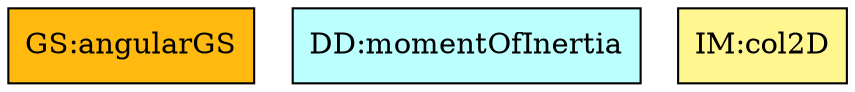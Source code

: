 digraph allvsr {


	instance:assumpOT	[shape=box, color=black, style=filled, fillcolor=mistyrose, label="A:assumpOT"];
	instance:assumpOD	[shape=box, color=black, style=filled, fillcolor=mistyrose, label="A:assumpOD"];
	instance:assumpCST	[shape=box, color=black, style=filled, fillcolor=mistyrose, label="A:assumpCST"];
	instance:assumpAD	[shape=box, color=black, style=filled, fillcolor=mistyrose, label="A:assumpAD"];
	instance:assumpCT	[shape=box, color=black, style=filled, fillcolor=mistyrose, label="A:assumpCT"];
	instance:assumpDI	[shape=box, color=black, style=filled, fillcolor=mistyrose, label="A:assumpDI"];
	instance:assumpCAJI	[shape=box, color=black, style=filled, fillcolor=mistyrose, label="A:assumpCAJI"];

	subgraph A {
	rank="same"
	{instance:assumpOT, instance:assumpOD, instance:assumpCST, instance:assumpAD, instance:assumpCT, instance:assumpDI, instance:assumpCAJI}
	}

	dataDefn:p_CM	[shape=box, color=black, style=filled, fillcolor=paleturquoise1, label="DD:ctrOfMass"];
	dataDefn:linearDisplacement	[shape=box, color=black, style=filled, fillcolor=paleturquoise1, label="DD:linDisp"];
	dataDefn:linearVelocity	[shape=box, color=black, style=filled, fillcolor=paleturquoise1, label="DD:linVel"];
	dataDefn:linearAcceleration	[shape=box, color=black, style=filled, fillcolor=paleturquoise1, label="DD:linAcc"];
	dataDefn:angularDisplacement	[shape=box, color=black, style=filled, fillcolor=paleturquoise1, label="DD:angDisp"];
	dataDefn:angularVelocity	[shape=box, color=black, style=filled, fillcolor=paleturquoise1, label="DD:angVel"];
	dataDefn:angularAcceleration	[shape=box, color=black, style=filled, fillcolor=paleturquoise1, label="DD:angAccel"];
	dataDefn:velocityB	[shape=box, color=black, style=filled, fillcolor=paleturquoise1, label="DD:chaslesThm"];
	dataDefn:torque	[shape=box, color=black, style=filled, fillcolor=paleturquoise1, label="DD:torque"];
	dataDefn:kEnergy	[shape=box, color=black, style=filled, fillcolor=paleturquoise1, label="DD:kEnergy"];
	dataDefn:restitutionCoef	[shape=box, color=black, style=filled, fillcolor=paleturquoise1, label="DD:coeffRestitution"];
	dataDefn:v_iAB	[shape=box, color=black, style=filled, fillcolor=paleturquoise1, label="DD:reVeInColl"];
	dataDefn:impulseV	[shape=box, color=black, style=filled, fillcolor=paleturquoise1, label="DD:impulseV"];
	dataDefn:potEnergy	[shape=box, color=black, style=filled, fillcolor=paleturquoise1, label="DD:potEnergy"];
	dataDefn:momentOfInertia	[shape=box, color=black, style=filled, fillcolor=paleturquoise1, label="DD:momentOfInertia"];

	subgraph DD {
	rank="same"
	{dataDefn:p_CM, dataDefn:linearDisplacement, dataDefn:linearVelocity, dataDefn:linearAcceleration, dataDefn:angularDisplacement, dataDefn:angularVelocity, dataDefn:angularAcceleration, dataDefn:velocityB, dataDefn:torque, dataDefn:kEnergy, dataDefn:restitutionCoef, dataDefn:v_iAB, dataDefn:impulseV, dataDefn:potEnergy, dataDefn:momentOfInertia}
	}

	theory:newtonSL	[shape=box, color=black, style=filled, fillcolor=pink, label="TM:NewtonSecLawMot"];
	theory:force1	[shape=box, color=black, style=filled, fillcolor=pink, label="TM:NewtonThirdLawMot"];
	theory:force	[shape=box, color=black, style=filled, fillcolor=pink, label="TM:UniversalGravLaw"];
	theory:newtonSLR	[shape=box, color=black, style=filled, fillcolor=pink, label="TM:NewtonSecLawRotMot"];

	subgraph TM {
	rank="same"
	{theory:newtonSL, theory:force1, theory:force, theory:newtonSLR}
	}

	theory:gravitationalAccel	[shape=box, color=black, style=filled, fillcolor=palegreen, label="GD:accelGravity"];
	theory:impulseS	[shape=box, color=black, style=filled, fillcolor=palegreen, label="GD:impulse"];

	subgraph GD {
	rank="same"
	{theory:gravitationalAccel, theory:impulseS}
	}

	theory:accj	[shape=box, color=black, style=filled, fillcolor=khaki1, label="IM:transMot"];
	theory:angAccj	[shape=box, color=black, style=filled, fillcolor=khaki1, label="IM:rotMot"];
	theory:col2DIM	[shape=box, color=black, style=filled, fillcolor=khaki1, label="IM:col2D"];

	subgraph IM {
	rank="same"
	{theory:accj, theory:angAccj, theory:col2DIM}
	}

	instance:simSpace	[shape=box, color=black, style=filled, fillcolor=ivory, label="FR:simSpace"];
	instance:inputInitialConds	[shape=box, color=black, style=filled, fillcolor=ivory, label="FR:inputInitialConds"];
	instance:inputSurfaceProps	[shape=box, color=black, style=filled, fillcolor=ivory, label="FR:inputSurfaceProps"];
	instance:verifyPhysCons	[shape=box, color=black, style=filled, fillcolor=ivory, label="FR:verifyPhysCons"];
	instance:calcTransOverTime	[shape=box, color=black, style=filled, fillcolor=ivory, label="FR:calcTransOverTime"];
	instance:calcRotOverTime	[shape=box, color=black, style=filled, fillcolor=ivory, label="FR:calcRotOverTime"];
	instance:deterColls	[shape=box, color=black, style=filled, fillcolor=ivory, label="FR:deterColls"];
	instance:deterCollRespOverTime	[shape=box, color=black, style=filled, fillcolor=ivory, label="FR:deterCollRespOverTime"];
	instance:performance	[shape=box, color=black, style=filled, fillcolor=ivory, label="NFR:performance"];
	instance:correctness	[shape=box, color=black, style=filled, fillcolor=ivory, label="NFR:correctness"];
	instance:usability	[shape=box, color=black, style=filled, fillcolor=ivory, label="NFR:usability"];
	instance:understandability	[shape=box, color=black, style=filled, fillcolor=ivory, label="NFR:understandability"];
	instance:maintainability	[shape=box, color=black, style=filled, fillcolor=ivory, label="NFR:maintainability"];

	subgraph FR {
	rank="same"
	{instance:simSpace, instance:inputInitialConds, instance:inputSurfaceProps, instance:verifyPhysCons, instance:calcTransOverTime, instance:calcRotOverTime, instance:deterColls, instance:deterCollRespOverTime, instance:performance, instance:correctness, instance:usability, instance:understandability, instance:maintainability}
	}

	instance:linearGS	[shape=box, color=black, style=filled, fillcolor=darkgoldenrod1, label="GS:linearGS"];
	instance:angularGS	[shape=box, color=black, style=filled, fillcolor=darkgoldenrod1, label="GS:angularGS"];

	subgraph GS {
	rank="same"
	{instance:linearGS, instance:angularGS}
	}

}
